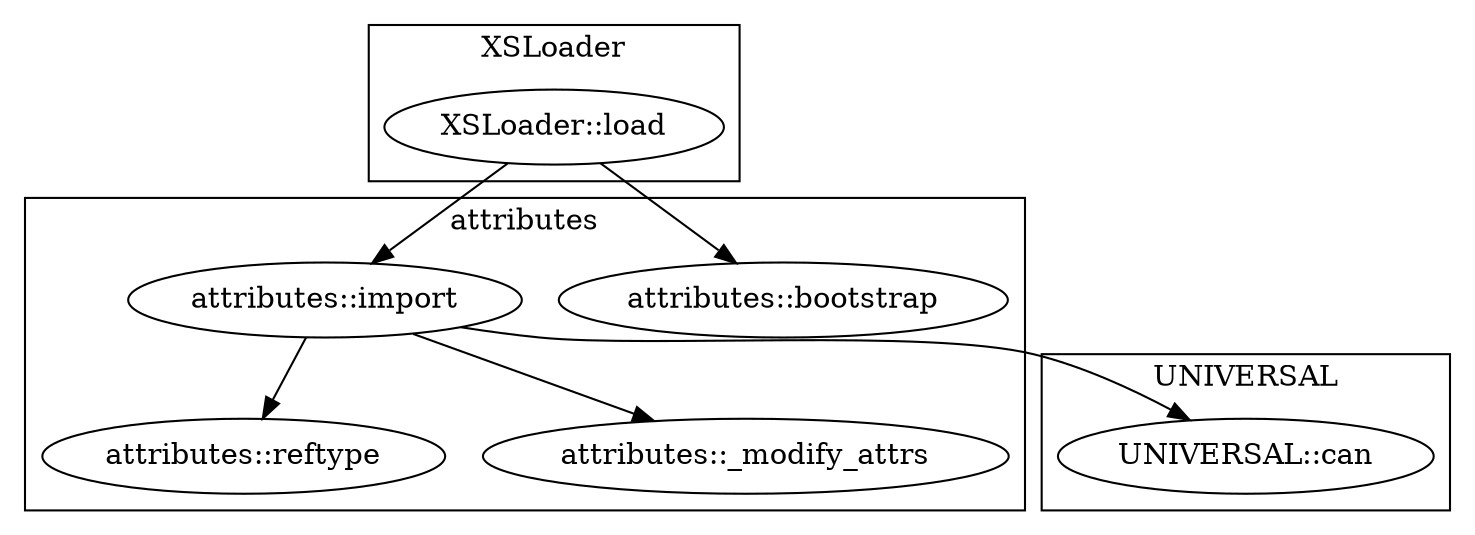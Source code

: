 digraph {
graph [overlap=false]
subgraph cluster_attributes {
	label="attributes";
	"attributes::bootstrap";
	"attributes::reftype";
	"attributes::_modify_attrs";
	"attributes::import";
}
subgraph cluster_XSLoader {
	label="XSLoader";
	"XSLoader::load";
}
subgraph cluster_UNIVERSAL {
	label="UNIVERSAL";
	"UNIVERSAL::can";
}
"attributes::import" -> "attributes::reftype";
"attributes::import" -> "UNIVERSAL::can";
"XSLoader::load" -> "attributes::import";
"XSLoader::load" -> "attributes::bootstrap";
"attributes::import" -> "attributes::_modify_attrs";
}
